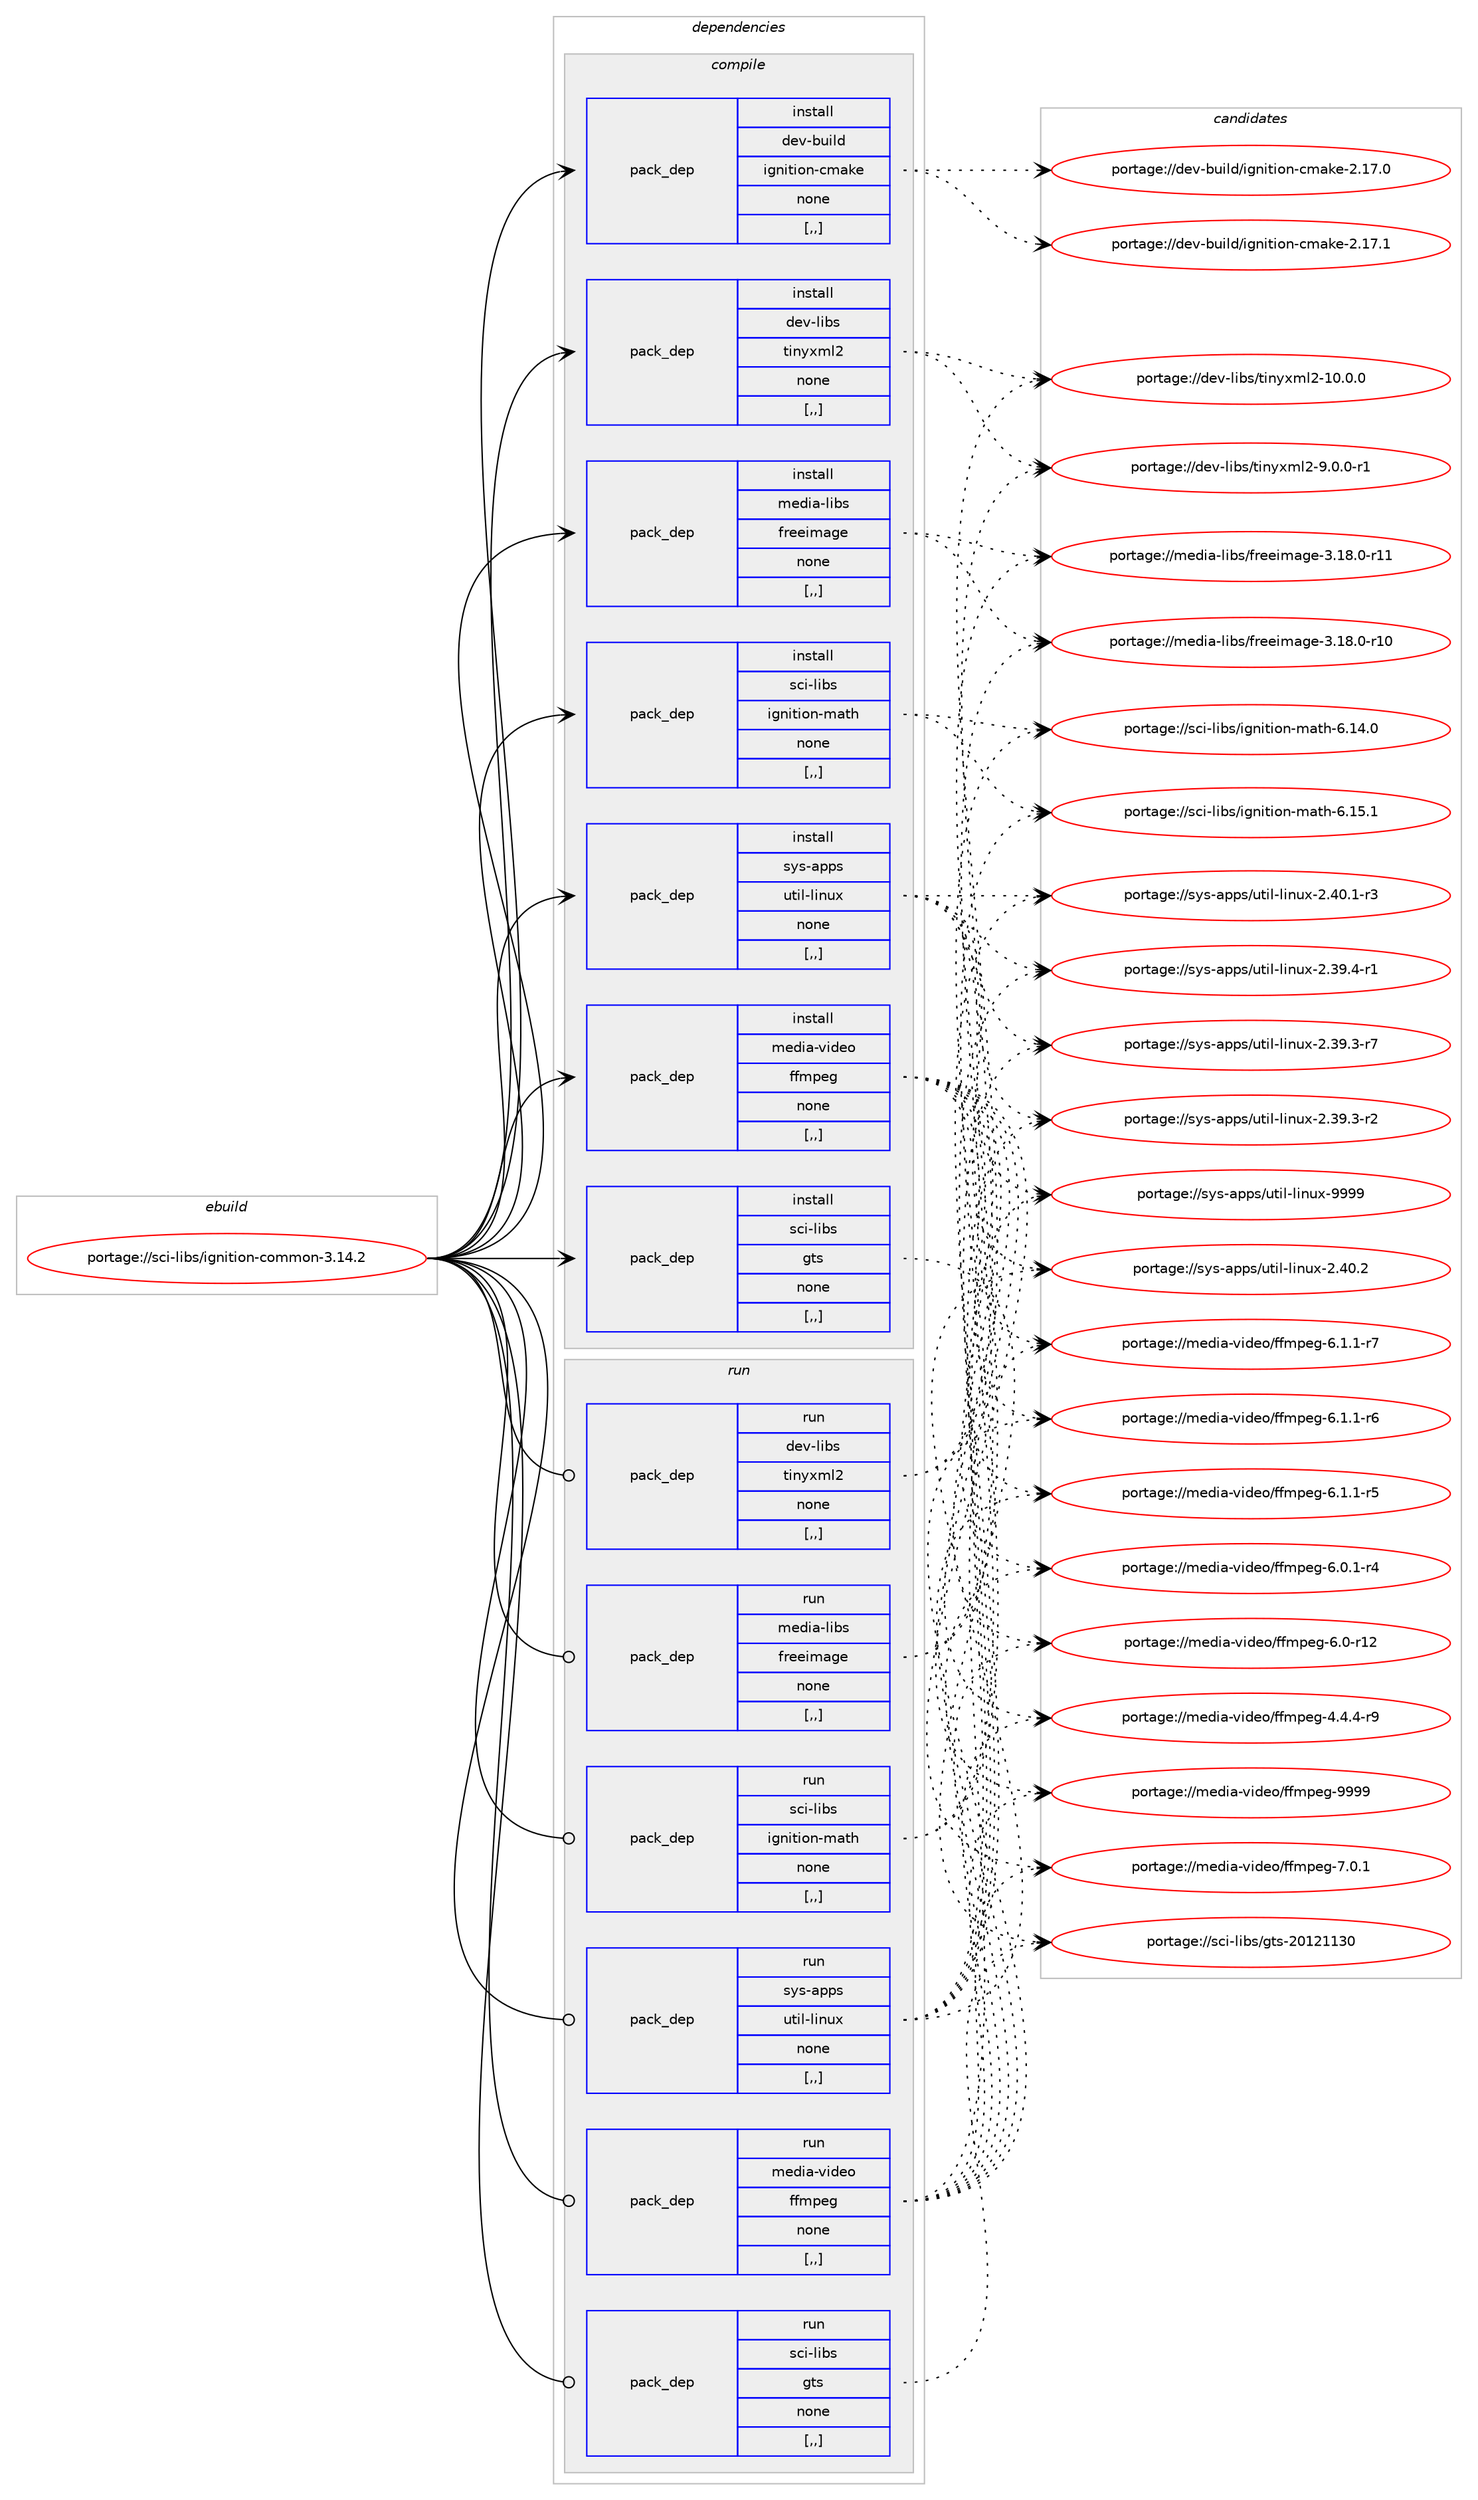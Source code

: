 digraph prolog {

# *************
# Graph options
# *************

newrank=true;
concentrate=true;
compound=true;
graph [rankdir=LR,fontname=Helvetica,fontsize=10,ranksep=1.5];#, ranksep=2.5, nodesep=0.2];
edge  [arrowhead=vee];
node  [fontname=Helvetica,fontsize=10];

# **********
# The ebuild
# **********

subgraph cluster_leftcol {
color=gray;
label=<<i>ebuild</i>>;
id [label="portage://sci-libs/ignition-common-3.14.2", color=red, width=4, href="../sci-libs/ignition-common-3.14.2.svg"];
}

# ****************
# The dependencies
# ****************

subgraph cluster_midcol {
color=gray;
label=<<i>dependencies</i>>;
subgraph cluster_compile {
fillcolor="#eeeeee";
style=filled;
label=<<i>compile</i>>;
subgraph pack291928 {
dependency400819 [label=<<TABLE BORDER="0" CELLBORDER="1" CELLSPACING="0" CELLPADDING="4" WIDTH="220"><TR><TD ROWSPAN="6" CELLPADDING="30">pack_dep</TD></TR><TR><TD WIDTH="110">install</TD></TR><TR><TD>dev-build</TD></TR><TR><TD>ignition-cmake</TD></TR><TR><TD>none</TD></TR><TR><TD>[,,]</TD></TR></TABLE>>, shape=none, color=blue];
}
id:e -> dependency400819:w [weight=20,style="solid",arrowhead="vee"];
subgraph pack291929 {
dependency400820 [label=<<TABLE BORDER="0" CELLBORDER="1" CELLSPACING="0" CELLPADDING="4" WIDTH="220"><TR><TD ROWSPAN="6" CELLPADDING="30">pack_dep</TD></TR><TR><TD WIDTH="110">install</TD></TR><TR><TD>dev-libs</TD></TR><TR><TD>tinyxml2</TD></TR><TR><TD>none</TD></TR><TR><TD>[,,]</TD></TR></TABLE>>, shape=none, color=blue];
}
id:e -> dependency400820:w [weight=20,style="solid",arrowhead="vee"];
subgraph pack291930 {
dependency400821 [label=<<TABLE BORDER="0" CELLBORDER="1" CELLSPACING="0" CELLPADDING="4" WIDTH="220"><TR><TD ROWSPAN="6" CELLPADDING="30">pack_dep</TD></TR><TR><TD WIDTH="110">install</TD></TR><TR><TD>media-libs</TD></TR><TR><TD>freeimage</TD></TR><TR><TD>none</TD></TR><TR><TD>[,,]</TD></TR></TABLE>>, shape=none, color=blue];
}
id:e -> dependency400821:w [weight=20,style="solid",arrowhead="vee"];
subgraph pack291931 {
dependency400822 [label=<<TABLE BORDER="0" CELLBORDER="1" CELLSPACING="0" CELLPADDING="4" WIDTH="220"><TR><TD ROWSPAN="6" CELLPADDING="30">pack_dep</TD></TR><TR><TD WIDTH="110">install</TD></TR><TR><TD>media-video</TD></TR><TR><TD>ffmpeg</TD></TR><TR><TD>none</TD></TR><TR><TD>[,,]</TD></TR></TABLE>>, shape=none, color=blue];
}
id:e -> dependency400822:w [weight=20,style="solid",arrowhead="vee"];
subgraph pack291932 {
dependency400823 [label=<<TABLE BORDER="0" CELLBORDER="1" CELLSPACING="0" CELLPADDING="4" WIDTH="220"><TR><TD ROWSPAN="6" CELLPADDING="30">pack_dep</TD></TR><TR><TD WIDTH="110">install</TD></TR><TR><TD>sci-libs</TD></TR><TR><TD>gts</TD></TR><TR><TD>none</TD></TR><TR><TD>[,,]</TD></TR></TABLE>>, shape=none, color=blue];
}
id:e -> dependency400823:w [weight=20,style="solid",arrowhead="vee"];
subgraph pack291933 {
dependency400824 [label=<<TABLE BORDER="0" CELLBORDER="1" CELLSPACING="0" CELLPADDING="4" WIDTH="220"><TR><TD ROWSPAN="6" CELLPADDING="30">pack_dep</TD></TR><TR><TD WIDTH="110">install</TD></TR><TR><TD>sci-libs</TD></TR><TR><TD>ignition-math</TD></TR><TR><TD>none</TD></TR><TR><TD>[,,]</TD></TR></TABLE>>, shape=none, color=blue];
}
id:e -> dependency400824:w [weight=20,style="solid",arrowhead="vee"];
subgraph pack291934 {
dependency400825 [label=<<TABLE BORDER="0" CELLBORDER="1" CELLSPACING="0" CELLPADDING="4" WIDTH="220"><TR><TD ROWSPAN="6" CELLPADDING="30">pack_dep</TD></TR><TR><TD WIDTH="110">install</TD></TR><TR><TD>sys-apps</TD></TR><TR><TD>util-linux</TD></TR><TR><TD>none</TD></TR><TR><TD>[,,]</TD></TR></TABLE>>, shape=none, color=blue];
}
id:e -> dependency400825:w [weight=20,style="solid",arrowhead="vee"];
}
subgraph cluster_compileandrun {
fillcolor="#eeeeee";
style=filled;
label=<<i>compile and run</i>>;
}
subgraph cluster_run {
fillcolor="#eeeeee";
style=filled;
label=<<i>run</i>>;
subgraph pack291935 {
dependency400826 [label=<<TABLE BORDER="0" CELLBORDER="1" CELLSPACING="0" CELLPADDING="4" WIDTH="220"><TR><TD ROWSPAN="6" CELLPADDING="30">pack_dep</TD></TR><TR><TD WIDTH="110">run</TD></TR><TR><TD>dev-libs</TD></TR><TR><TD>tinyxml2</TD></TR><TR><TD>none</TD></TR><TR><TD>[,,]</TD></TR></TABLE>>, shape=none, color=blue];
}
id:e -> dependency400826:w [weight=20,style="solid",arrowhead="odot"];
subgraph pack291936 {
dependency400827 [label=<<TABLE BORDER="0" CELLBORDER="1" CELLSPACING="0" CELLPADDING="4" WIDTH="220"><TR><TD ROWSPAN="6" CELLPADDING="30">pack_dep</TD></TR><TR><TD WIDTH="110">run</TD></TR><TR><TD>media-libs</TD></TR><TR><TD>freeimage</TD></TR><TR><TD>none</TD></TR><TR><TD>[,,]</TD></TR></TABLE>>, shape=none, color=blue];
}
id:e -> dependency400827:w [weight=20,style="solid",arrowhead="odot"];
subgraph pack291937 {
dependency400828 [label=<<TABLE BORDER="0" CELLBORDER="1" CELLSPACING="0" CELLPADDING="4" WIDTH="220"><TR><TD ROWSPAN="6" CELLPADDING="30">pack_dep</TD></TR><TR><TD WIDTH="110">run</TD></TR><TR><TD>media-video</TD></TR><TR><TD>ffmpeg</TD></TR><TR><TD>none</TD></TR><TR><TD>[,,]</TD></TR></TABLE>>, shape=none, color=blue];
}
id:e -> dependency400828:w [weight=20,style="solid",arrowhead="odot"];
subgraph pack291938 {
dependency400829 [label=<<TABLE BORDER="0" CELLBORDER="1" CELLSPACING="0" CELLPADDING="4" WIDTH="220"><TR><TD ROWSPAN="6" CELLPADDING="30">pack_dep</TD></TR><TR><TD WIDTH="110">run</TD></TR><TR><TD>sci-libs</TD></TR><TR><TD>gts</TD></TR><TR><TD>none</TD></TR><TR><TD>[,,]</TD></TR></TABLE>>, shape=none, color=blue];
}
id:e -> dependency400829:w [weight=20,style="solid",arrowhead="odot"];
subgraph pack291939 {
dependency400830 [label=<<TABLE BORDER="0" CELLBORDER="1" CELLSPACING="0" CELLPADDING="4" WIDTH="220"><TR><TD ROWSPAN="6" CELLPADDING="30">pack_dep</TD></TR><TR><TD WIDTH="110">run</TD></TR><TR><TD>sci-libs</TD></TR><TR><TD>ignition-math</TD></TR><TR><TD>none</TD></TR><TR><TD>[,,]</TD></TR></TABLE>>, shape=none, color=blue];
}
id:e -> dependency400830:w [weight=20,style="solid",arrowhead="odot"];
subgraph pack291940 {
dependency400831 [label=<<TABLE BORDER="0" CELLBORDER="1" CELLSPACING="0" CELLPADDING="4" WIDTH="220"><TR><TD ROWSPAN="6" CELLPADDING="30">pack_dep</TD></TR><TR><TD WIDTH="110">run</TD></TR><TR><TD>sys-apps</TD></TR><TR><TD>util-linux</TD></TR><TR><TD>none</TD></TR><TR><TD>[,,]</TD></TR></TABLE>>, shape=none, color=blue];
}
id:e -> dependency400831:w [weight=20,style="solid",arrowhead="odot"];
}
}

# **************
# The candidates
# **************

subgraph cluster_choices {
rank=same;
color=gray;
label=<<i>candidates</i>>;

subgraph choice291928 {
color=black;
nodesep=1;
choice10010111845981171051081004710510311010511610511111045991099710710145504649554649 [label="portage://dev-build/ignition-cmake-2.17.1", color=red, width=4,href="../dev-build/ignition-cmake-2.17.1.svg"];
choice10010111845981171051081004710510311010511610511111045991099710710145504649554648 [label="portage://dev-build/ignition-cmake-2.17.0", color=red, width=4,href="../dev-build/ignition-cmake-2.17.0.svg"];
dependency400819:e -> choice10010111845981171051081004710510311010511610511111045991099710710145504649554649:w [style=dotted,weight="100"];
dependency400819:e -> choice10010111845981171051081004710510311010511610511111045991099710710145504649554648:w [style=dotted,weight="100"];
}
subgraph choice291929 {
color=black;
nodesep=1;
choice1001011184510810598115471161051101211201091085045494846484648 [label="portage://dev-libs/tinyxml2-10.0.0", color=red, width=4,href="../dev-libs/tinyxml2-10.0.0.svg"];
choice100101118451081059811547116105110121120109108504557464846484511449 [label="portage://dev-libs/tinyxml2-9.0.0-r1", color=red, width=4,href="../dev-libs/tinyxml2-9.0.0-r1.svg"];
dependency400820:e -> choice1001011184510810598115471161051101211201091085045494846484648:w [style=dotted,weight="100"];
dependency400820:e -> choice100101118451081059811547116105110121120109108504557464846484511449:w [style=dotted,weight="100"];
}
subgraph choice291930 {
color=black;
nodesep=1;
choice109101100105974510810598115471021141011011051099710310145514649564648451144949 [label="portage://media-libs/freeimage-3.18.0-r11", color=red, width=4,href="../media-libs/freeimage-3.18.0-r11.svg"];
choice109101100105974510810598115471021141011011051099710310145514649564648451144948 [label="portage://media-libs/freeimage-3.18.0-r10", color=red, width=4,href="../media-libs/freeimage-3.18.0-r10.svg"];
dependency400821:e -> choice109101100105974510810598115471021141011011051099710310145514649564648451144949:w [style=dotted,weight="100"];
dependency400821:e -> choice109101100105974510810598115471021141011011051099710310145514649564648451144948:w [style=dotted,weight="100"];
}
subgraph choice291931 {
color=black;
nodesep=1;
choice1091011001059745118105100101111471021021091121011034557575757 [label="portage://media-video/ffmpeg-9999", color=red, width=4,href="../media-video/ffmpeg-9999.svg"];
choice109101100105974511810510010111147102102109112101103455546484649 [label="portage://media-video/ffmpeg-7.0.1", color=red, width=4,href="../media-video/ffmpeg-7.0.1.svg"];
choice1091011001059745118105100101111471021021091121011034554464946494511455 [label="portage://media-video/ffmpeg-6.1.1-r7", color=red, width=4,href="../media-video/ffmpeg-6.1.1-r7.svg"];
choice1091011001059745118105100101111471021021091121011034554464946494511454 [label="portage://media-video/ffmpeg-6.1.1-r6", color=red, width=4,href="../media-video/ffmpeg-6.1.1-r6.svg"];
choice1091011001059745118105100101111471021021091121011034554464946494511453 [label="portage://media-video/ffmpeg-6.1.1-r5", color=red, width=4,href="../media-video/ffmpeg-6.1.1-r5.svg"];
choice1091011001059745118105100101111471021021091121011034554464846494511452 [label="portage://media-video/ffmpeg-6.0.1-r4", color=red, width=4,href="../media-video/ffmpeg-6.0.1-r4.svg"];
choice10910110010597451181051001011114710210210911210110345544648451144950 [label="portage://media-video/ffmpeg-6.0-r12", color=red, width=4,href="../media-video/ffmpeg-6.0-r12.svg"];
choice1091011001059745118105100101111471021021091121011034552465246524511457 [label="portage://media-video/ffmpeg-4.4.4-r9", color=red, width=4,href="../media-video/ffmpeg-4.4.4-r9.svg"];
dependency400822:e -> choice1091011001059745118105100101111471021021091121011034557575757:w [style=dotted,weight="100"];
dependency400822:e -> choice109101100105974511810510010111147102102109112101103455546484649:w [style=dotted,weight="100"];
dependency400822:e -> choice1091011001059745118105100101111471021021091121011034554464946494511455:w [style=dotted,weight="100"];
dependency400822:e -> choice1091011001059745118105100101111471021021091121011034554464946494511454:w [style=dotted,weight="100"];
dependency400822:e -> choice1091011001059745118105100101111471021021091121011034554464946494511453:w [style=dotted,weight="100"];
dependency400822:e -> choice1091011001059745118105100101111471021021091121011034554464846494511452:w [style=dotted,weight="100"];
dependency400822:e -> choice10910110010597451181051001011114710210210911210110345544648451144950:w [style=dotted,weight="100"];
dependency400822:e -> choice1091011001059745118105100101111471021021091121011034552465246524511457:w [style=dotted,weight="100"];
}
subgraph choice291932 {
color=black;
nodesep=1;
choice11599105451081059811547103116115455048495049495148 [label="portage://sci-libs/gts-20121130", color=red, width=4,href="../sci-libs/gts-20121130.svg"];
dependency400823:e -> choice11599105451081059811547103116115455048495049495148:w [style=dotted,weight="100"];
}
subgraph choice291933 {
color=black;
nodesep=1;
choice11599105451081059811547105103110105116105111110451099711610445544649534649 [label="portage://sci-libs/ignition-math-6.15.1", color=red, width=4,href="../sci-libs/ignition-math-6.15.1.svg"];
choice11599105451081059811547105103110105116105111110451099711610445544649524648 [label="portage://sci-libs/ignition-math-6.14.0", color=red, width=4,href="../sci-libs/ignition-math-6.14.0.svg"];
dependency400824:e -> choice11599105451081059811547105103110105116105111110451099711610445544649534649:w [style=dotted,weight="100"];
dependency400824:e -> choice11599105451081059811547105103110105116105111110451099711610445544649524648:w [style=dotted,weight="100"];
}
subgraph choice291934 {
color=black;
nodesep=1;
choice115121115459711211211547117116105108451081051101171204557575757 [label="portage://sys-apps/util-linux-9999", color=red, width=4,href="../sys-apps/util-linux-9999.svg"];
choice1151211154597112112115471171161051084510810511011712045504652484650 [label="portage://sys-apps/util-linux-2.40.2", color=red, width=4,href="../sys-apps/util-linux-2.40.2.svg"];
choice11512111545971121121154711711610510845108105110117120455046524846494511451 [label="portage://sys-apps/util-linux-2.40.1-r3", color=red, width=4,href="../sys-apps/util-linux-2.40.1-r3.svg"];
choice11512111545971121121154711711610510845108105110117120455046515746524511449 [label="portage://sys-apps/util-linux-2.39.4-r1", color=red, width=4,href="../sys-apps/util-linux-2.39.4-r1.svg"];
choice11512111545971121121154711711610510845108105110117120455046515746514511455 [label="portage://sys-apps/util-linux-2.39.3-r7", color=red, width=4,href="../sys-apps/util-linux-2.39.3-r7.svg"];
choice11512111545971121121154711711610510845108105110117120455046515746514511450 [label="portage://sys-apps/util-linux-2.39.3-r2", color=red, width=4,href="../sys-apps/util-linux-2.39.3-r2.svg"];
dependency400825:e -> choice115121115459711211211547117116105108451081051101171204557575757:w [style=dotted,weight="100"];
dependency400825:e -> choice1151211154597112112115471171161051084510810511011712045504652484650:w [style=dotted,weight="100"];
dependency400825:e -> choice11512111545971121121154711711610510845108105110117120455046524846494511451:w [style=dotted,weight="100"];
dependency400825:e -> choice11512111545971121121154711711610510845108105110117120455046515746524511449:w [style=dotted,weight="100"];
dependency400825:e -> choice11512111545971121121154711711610510845108105110117120455046515746514511455:w [style=dotted,weight="100"];
dependency400825:e -> choice11512111545971121121154711711610510845108105110117120455046515746514511450:w [style=dotted,weight="100"];
}
subgraph choice291935 {
color=black;
nodesep=1;
choice1001011184510810598115471161051101211201091085045494846484648 [label="portage://dev-libs/tinyxml2-10.0.0", color=red, width=4,href="../dev-libs/tinyxml2-10.0.0.svg"];
choice100101118451081059811547116105110121120109108504557464846484511449 [label="portage://dev-libs/tinyxml2-9.0.0-r1", color=red, width=4,href="../dev-libs/tinyxml2-9.0.0-r1.svg"];
dependency400826:e -> choice1001011184510810598115471161051101211201091085045494846484648:w [style=dotted,weight="100"];
dependency400826:e -> choice100101118451081059811547116105110121120109108504557464846484511449:w [style=dotted,weight="100"];
}
subgraph choice291936 {
color=black;
nodesep=1;
choice109101100105974510810598115471021141011011051099710310145514649564648451144949 [label="portage://media-libs/freeimage-3.18.0-r11", color=red, width=4,href="../media-libs/freeimage-3.18.0-r11.svg"];
choice109101100105974510810598115471021141011011051099710310145514649564648451144948 [label="portage://media-libs/freeimage-3.18.0-r10", color=red, width=4,href="../media-libs/freeimage-3.18.0-r10.svg"];
dependency400827:e -> choice109101100105974510810598115471021141011011051099710310145514649564648451144949:w [style=dotted,weight="100"];
dependency400827:e -> choice109101100105974510810598115471021141011011051099710310145514649564648451144948:w [style=dotted,weight="100"];
}
subgraph choice291937 {
color=black;
nodesep=1;
choice1091011001059745118105100101111471021021091121011034557575757 [label="portage://media-video/ffmpeg-9999", color=red, width=4,href="../media-video/ffmpeg-9999.svg"];
choice109101100105974511810510010111147102102109112101103455546484649 [label="portage://media-video/ffmpeg-7.0.1", color=red, width=4,href="../media-video/ffmpeg-7.0.1.svg"];
choice1091011001059745118105100101111471021021091121011034554464946494511455 [label="portage://media-video/ffmpeg-6.1.1-r7", color=red, width=4,href="../media-video/ffmpeg-6.1.1-r7.svg"];
choice1091011001059745118105100101111471021021091121011034554464946494511454 [label="portage://media-video/ffmpeg-6.1.1-r6", color=red, width=4,href="../media-video/ffmpeg-6.1.1-r6.svg"];
choice1091011001059745118105100101111471021021091121011034554464946494511453 [label="portage://media-video/ffmpeg-6.1.1-r5", color=red, width=4,href="../media-video/ffmpeg-6.1.1-r5.svg"];
choice1091011001059745118105100101111471021021091121011034554464846494511452 [label="portage://media-video/ffmpeg-6.0.1-r4", color=red, width=4,href="../media-video/ffmpeg-6.0.1-r4.svg"];
choice10910110010597451181051001011114710210210911210110345544648451144950 [label="portage://media-video/ffmpeg-6.0-r12", color=red, width=4,href="../media-video/ffmpeg-6.0-r12.svg"];
choice1091011001059745118105100101111471021021091121011034552465246524511457 [label="portage://media-video/ffmpeg-4.4.4-r9", color=red, width=4,href="../media-video/ffmpeg-4.4.4-r9.svg"];
dependency400828:e -> choice1091011001059745118105100101111471021021091121011034557575757:w [style=dotted,weight="100"];
dependency400828:e -> choice109101100105974511810510010111147102102109112101103455546484649:w [style=dotted,weight="100"];
dependency400828:e -> choice1091011001059745118105100101111471021021091121011034554464946494511455:w [style=dotted,weight="100"];
dependency400828:e -> choice1091011001059745118105100101111471021021091121011034554464946494511454:w [style=dotted,weight="100"];
dependency400828:e -> choice1091011001059745118105100101111471021021091121011034554464946494511453:w [style=dotted,weight="100"];
dependency400828:e -> choice1091011001059745118105100101111471021021091121011034554464846494511452:w [style=dotted,weight="100"];
dependency400828:e -> choice10910110010597451181051001011114710210210911210110345544648451144950:w [style=dotted,weight="100"];
dependency400828:e -> choice1091011001059745118105100101111471021021091121011034552465246524511457:w [style=dotted,weight="100"];
}
subgraph choice291938 {
color=black;
nodesep=1;
choice11599105451081059811547103116115455048495049495148 [label="portage://sci-libs/gts-20121130", color=red, width=4,href="../sci-libs/gts-20121130.svg"];
dependency400829:e -> choice11599105451081059811547103116115455048495049495148:w [style=dotted,weight="100"];
}
subgraph choice291939 {
color=black;
nodesep=1;
choice11599105451081059811547105103110105116105111110451099711610445544649534649 [label="portage://sci-libs/ignition-math-6.15.1", color=red, width=4,href="../sci-libs/ignition-math-6.15.1.svg"];
choice11599105451081059811547105103110105116105111110451099711610445544649524648 [label="portage://sci-libs/ignition-math-6.14.0", color=red, width=4,href="../sci-libs/ignition-math-6.14.0.svg"];
dependency400830:e -> choice11599105451081059811547105103110105116105111110451099711610445544649534649:w [style=dotted,weight="100"];
dependency400830:e -> choice11599105451081059811547105103110105116105111110451099711610445544649524648:w [style=dotted,weight="100"];
}
subgraph choice291940 {
color=black;
nodesep=1;
choice115121115459711211211547117116105108451081051101171204557575757 [label="portage://sys-apps/util-linux-9999", color=red, width=4,href="../sys-apps/util-linux-9999.svg"];
choice1151211154597112112115471171161051084510810511011712045504652484650 [label="portage://sys-apps/util-linux-2.40.2", color=red, width=4,href="../sys-apps/util-linux-2.40.2.svg"];
choice11512111545971121121154711711610510845108105110117120455046524846494511451 [label="portage://sys-apps/util-linux-2.40.1-r3", color=red, width=4,href="../sys-apps/util-linux-2.40.1-r3.svg"];
choice11512111545971121121154711711610510845108105110117120455046515746524511449 [label="portage://sys-apps/util-linux-2.39.4-r1", color=red, width=4,href="../sys-apps/util-linux-2.39.4-r1.svg"];
choice11512111545971121121154711711610510845108105110117120455046515746514511455 [label="portage://sys-apps/util-linux-2.39.3-r7", color=red, width=4,href="../sys-apps/util-linux-2.39.3-r7.svg"];
choice11512111545971121121154711711610510845108105110117120455046515746514511450 [label="portage://sys-apps/util-linux-2.39.3-r2", color=red, width=4,href="../sys-apps/util-linux-2.39.3-r2.svg"];
dependency400831:e -> choice115121115459711211211547117116105108451081051101171204557575757:w [style=dotted,weight="100"];
dependency400831:e -> choice1151211154597112112115471171161051084510810511011712045504652484650:w [style=dotted,weight="100"];
dependency400831:e -> choice11512111545971121121154711711610510845108105110117120455046524846494511451:w [style=dotted,weight="100"];
dependency400831:e -> choice11512111545971121121154711711610510845108105110117120455046515746524511449:w [style=dotted,weight="100"];
dependency400831:e -> choice11512111545971121121154711711610510845108105110117120455046515746514511455:w [style=dotted,weight="100"];
dependency400831:e -> choice11512111545971121121154711711610510845108105110117120455046515746514511450:w [style=dotted,weight="100"];
}
}

}
